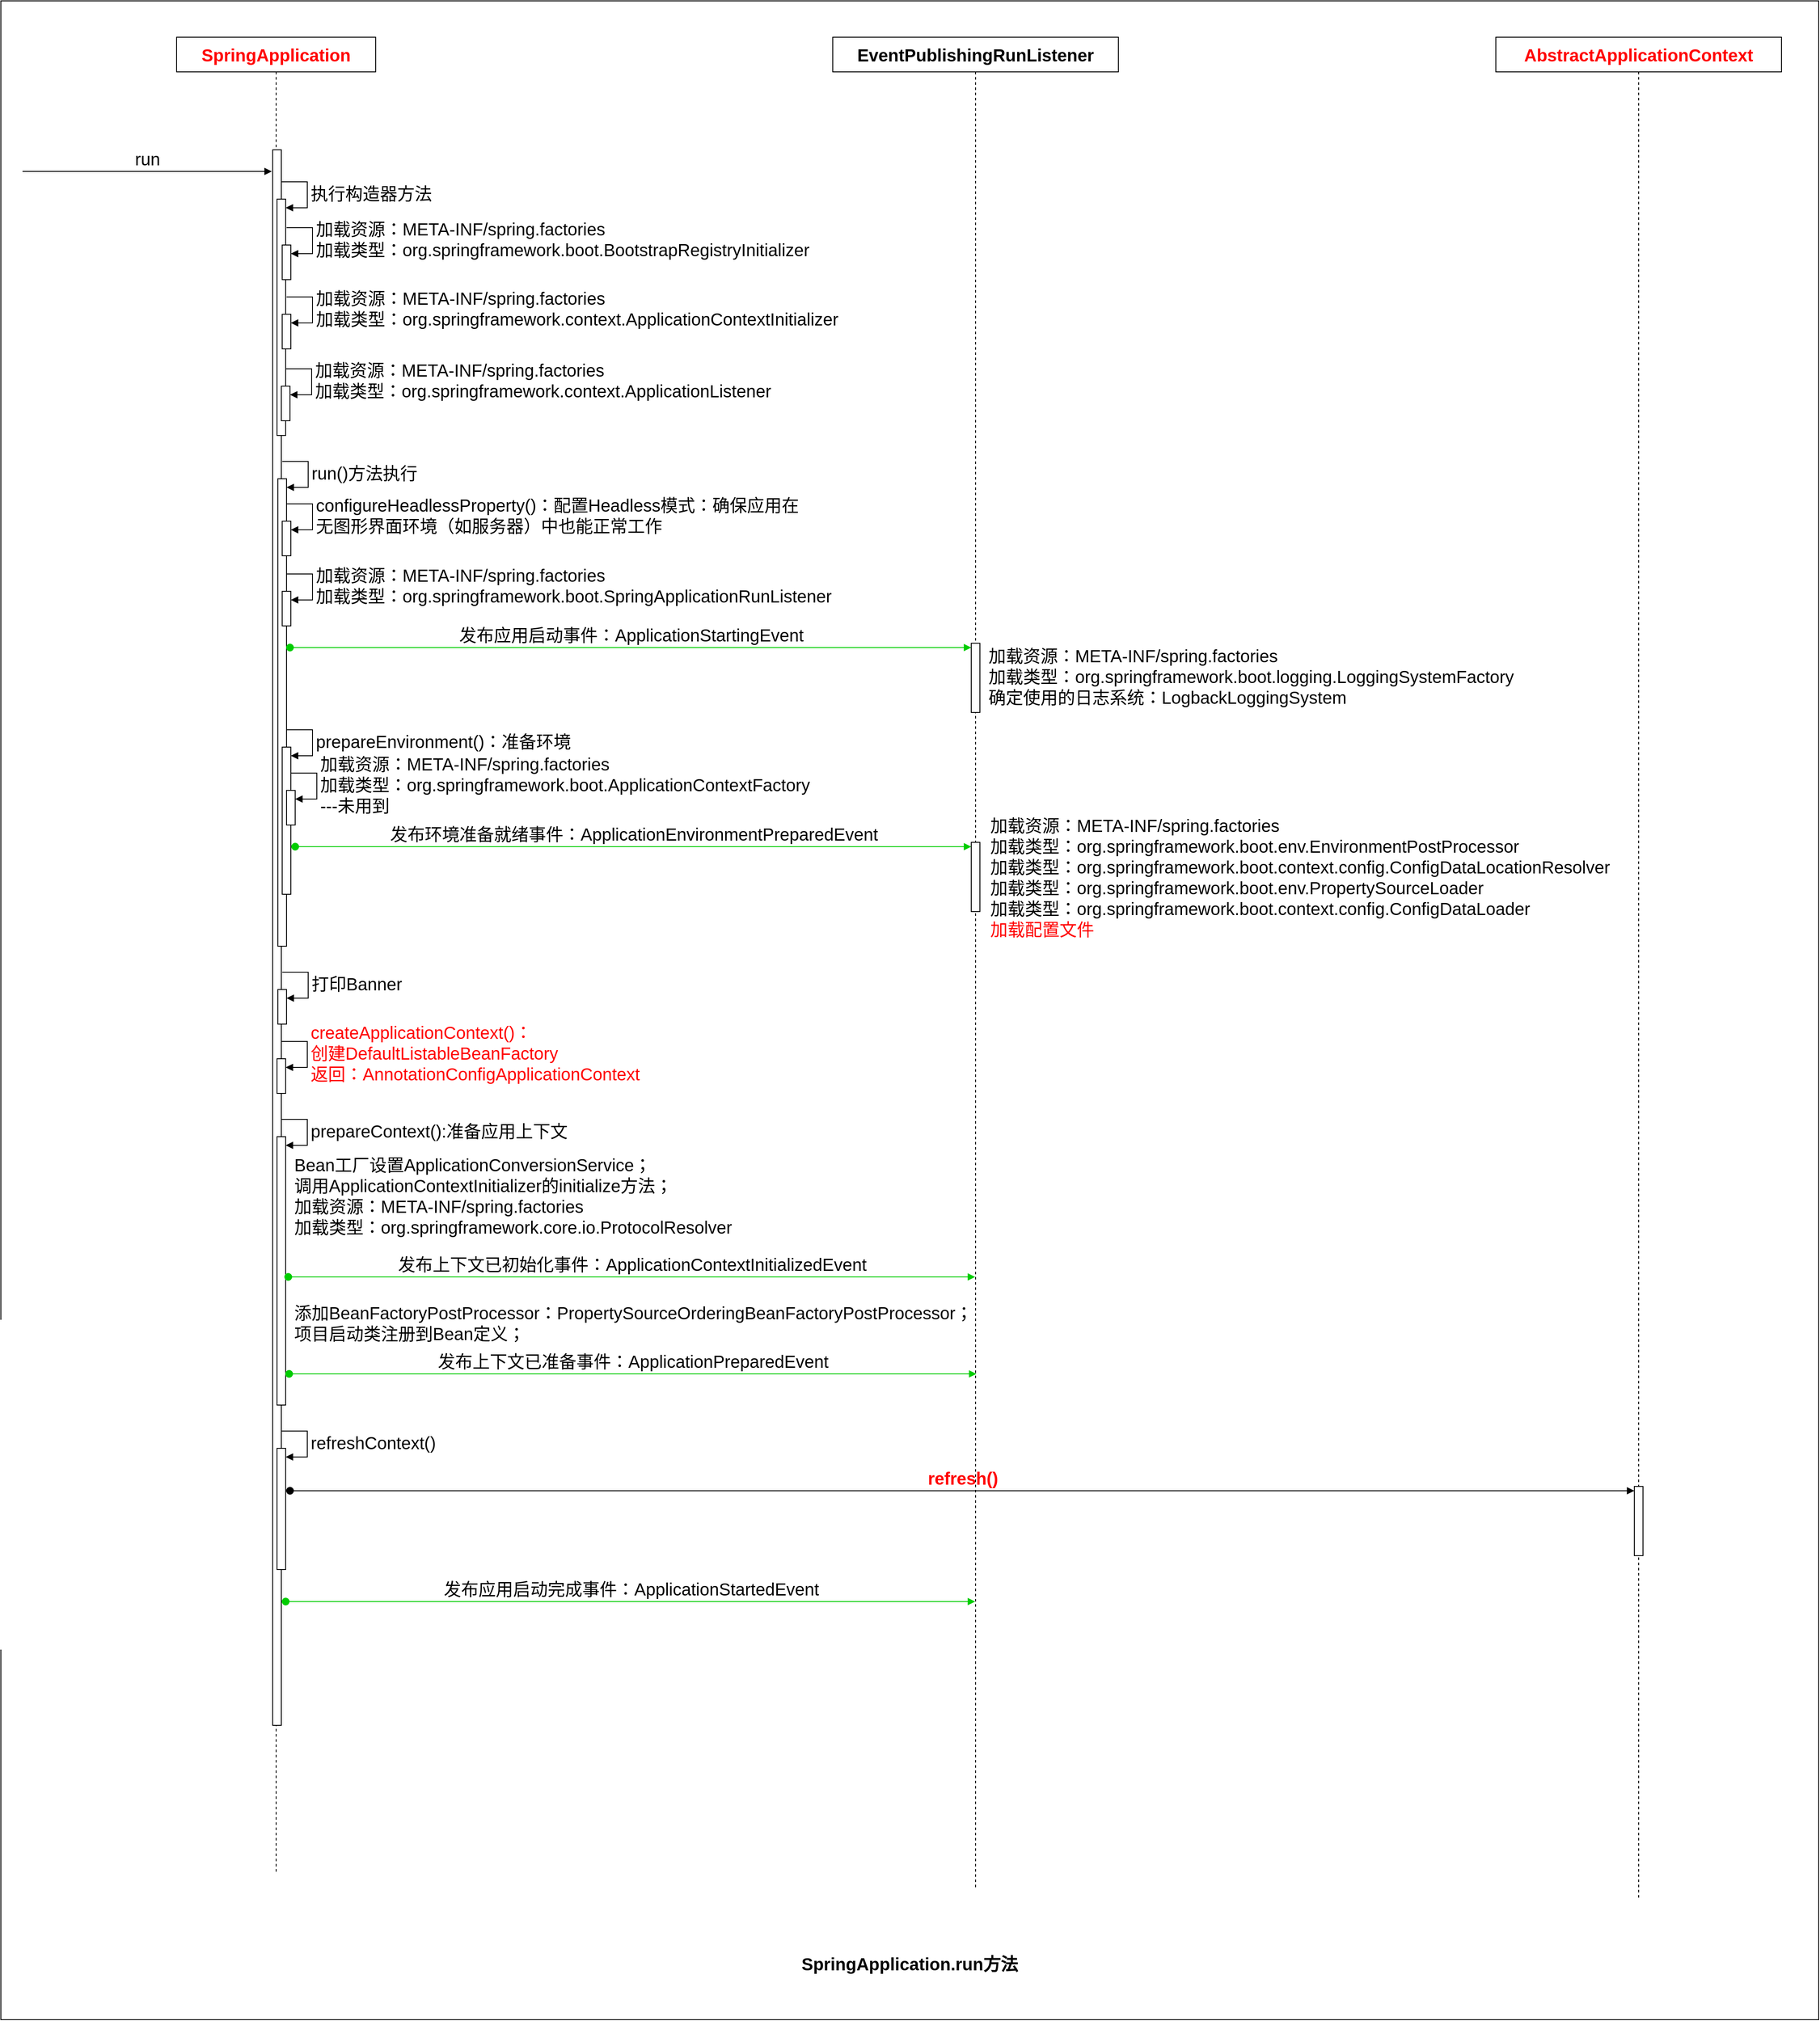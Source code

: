 <mxfile version="28.2.5">
  <diagram name="第 1 页" id="A2wYnKDMZFF023bxGnZ8">
    <mxGraphModel dx="1783" dy="985" grid="1" gridSize="10" guides="1" tooltips="1" connect="1" arrows="1" fold="1" page="1" pageScale="1" pageWidth="827" pageHeight="1169" background="none" math="0" shadow="0">
      <root>
        <mxCell id="0" />
        <mxCell id="1" parent="0" />
        <mxCell id="-QrxRBGIXTvyxB3OS5xk-55" value="" style="rounded=0;whiteSpace=wrap;html=1;" parent="1" vertex="1">
          <mxGeometry x="10" y="168" width="2100" height="2332" as="geometry" />
        </mxCell>
        <mxCell id="-QrxRBGIXTvyxB3OS5xk-1" value="SpringApplication" style="shape=umlLifeline;whiteSpace=wrap;html=1;container=1;dropTarget=0;collapsible=0;recursiveResize=0;outlineConnect=0;portConstraint=eastwest;newEdgeStyle={&quot;curved&quot;:0,&quot;rounded&quot;:0};fontSize=20;fontStyle=1;points=[[0,0,0,0,5],[0,1,0,0,-5],[1,0,0,0,5],[1,1,0,0,-5]];perimeter=rectanglePerimeter;targetShapes=umlLifeline;participant=label;fontColor=#FF0000;" parent="1" vertex="1">
          <mxGeometry x="213" y="210" width="230" height="2120" as="geometry" />
        </mxCell>
        <mxCell id="-QrxRBGIXTvyxB3OS5xk-2" value="" style="html=1;points=[[0,0,0,0,5],[0,1,0,0,-5],[1,0,0,0,5],[1,1,0,0,-5]];perimeter=orthogonalPerimeter;outlineConnect=0;targetShapes=umlLifeline;portConstraint=eastwest;newEdgeStyle={&quot;curved&quot;:0,&quot;rounded&quot;:0};" parent="-QrxRBGIXTvyxB3OS5xk-1" vertex="1">
          <mxGeometry x="111" y="130" width="10" height="1820" as="geometry" />
        </mxCell>
        <mxCell id="-QrxRBGIXTvyxB3OS5xk-16" value="" style="html=1;points=[[0,0,0,0,5],[0,1,0,0,-5],[1,0,0,0,5],[1,1,0,0,-5]];perimeter=orthogonalPerimeter;outlineConnect=0;targetShapes=umlLifeline;portConstraint=eastwest;newEdgeStyle={&quot;curved&quot;:0,&quot;rounded&quot;:0};" parent="-QrxRBGIXTvyxB3OS5xk-1" vertex="1">
          <mxGeometry x="116" y="187" width="10" height="273" as="geometry" />
        </mxCell>
        <mxCell id="-QrxRBGIXTvyxB3OS5xk-17" value="执行构造器方法" style="html=1;align=left;spacingLeft=2;endArrow=block;rounded=0;edgeStyle=orthogonalEdgeStyle;curved=0;rounded=0;fontSize=20;" parent="-QrxRBGIXTvyxB3OS5xk-1" target="-QrxRBGIXTvyxB3OS5xk-16" edge="1">
          <mxGeometry relative="1" as="geometry">
            <mxPoint x="121" y="167" as="sourcePoint" />
            <Array as="points">
              <mxPoint x="151" y="197" />
            </Array>
          </mxGeometry>
        </mxCell>
        <mxCell id="A_lMgig04zZX347-qLPO-1" value="" style="html=1;points=[[0,0,0,0,5],[0,1,0,0,-5],[1,0,0,0,5],[1,1,0,0,-5]];perimeter=orthogonalPerimeter;outlineConnect=0;targetShapes=umlLifeline;portConstraint=eastwest;newEdgeStyle={&quot;curved&quot;:0,&quot;rounded&quot;:0};" parent="-QrxRBGIXTvyxB3OS5xk-1" vertex="1">
          <mxGeometry x="122" y="240" width="10" height="40" as="geometry" />
        </mxCell>
        <mxCell id="A_lMgig04zZX347-qLPO-2" value="加载资源：META-INF/spring.factories&lt;div&gt;加载类型：org.springframework.boot.BootstrapRegistryInitializer&lt;/div&gt;" style="html=1;align=left;spacingLeft=2;endArrow=block;rounded=0;edgeStyle=orthogonalEdgeStyle;curved=0;rounded=0;fontSize=20;" parent="-QrxRBGIXTvyxB3OS5xk-1" target="A_lMgig04zZX347-qLPO-1" edge="1">
          <mxGeometry relative="1" as="geometry">
            <mxPoint x="127" y="220" as="sourcePoint" />
            <Array as="points">
              <mxPoint x="157" y="250" />
            </Array>
          </mxGeometry>
        </mxCell>
        <mxCell id="A_lMgig04zZX347-qLPO-3" value="" style="html=1;points=[[0,0,0,0,5],[0,1,0,0,-5],[1,0,0,0,5],[1,1,0,0,-5]];perimeter=orthogonalPerimeter;outlineConnect=0;targetShapes=umlLifeline;portConstraint=eastwest;newEdgeStyle={&quot;curved&quot;:0,&quot;rounded&quot;:0};" parent="-QrxRBGIXTvyxB3OS5xk-1" vertex="1">
          <mxGeometry x="122" y="320" width="10" height="40" as="geometry" />
        </mxCell>
        <mxCell id="A_lMgig04zZX347-qLPO-4" value="&lt;div&gt;加载资源：META-INF/spring.factories&lt;/div&gt;&lt;div&gt;加载类型：org.springframework.context.ApplicationContextInitializer&lt;/div&gt;" style="html=1;align=left;spacingLeft=2;endArrow=block;rounded=0;edgeStyle=orthogonalEdgeStyle;curved=0;rounded=0;fontSize=20;" parent="-QrxRBGIXTvyxB3OS5xk-1" target="A_lMgig04zZX347-qLPO-3" edge="1">
          <mxGeometry relative="1" as="geometry">
            <mxPoint x="127" y="300" as="sourcePoint" />
            <Array as="points">
              <mxPoint x="157" y="330" />
            </Array>
          </mxGeometry>
        </mxCell>
        <mxCell id="m-SrFzIWjWcpo6os5ry7-2" value="" style="html=1;points=[[0,0,0,0,5],[0,1,0,0,-5],[1,0,0,0,5],[1,1,0,0,-5]];perimeter=orthogonalPerimeter;outlineConnect=0;targetShapes=umlLifeline;portConstraint=eastwest;newEdgeStyle={&quot;curved&quot;:0,&quot;rounded&quot;:0};" parent="-QrxRBGIXTvyxB3OS5xk-1" vertex="1">
          <mxGeometry x="121" y="403" width="10" height="40" as="geometry" />
        </mxCell>
        <mxCell id="m-SrFzIWjWcpo6os5ry7-3" value="加载资源：META-INF/spring.factories&lt;div&gt;加载类型：org.springframework.context.ApplicationListener&lt;/div&gt;" style="html=1;align=left;spacingLeft=2;endArrow=block;rounded=0;edgeStyle=orthogonalEdgeStyle;curved=0;rounded=0;fontSize=20;" parent="-QrxRBGIXTvyxB3OS5xk-1" target="m-SrFzIWjWcpo6os5ry7-2" edge="1">
          <mxGeometry relative="1" as="geometry">
            <mxPoint x="126" y="383" as="sourcePoint" />
            <Array as="points">
              <mxPoint x="156" y="413" />
            </Array>
          </mxGeometry>
        </mxCell>
        <mxCell id="m-SrFzIWjWcpo6os5ry7-4" value="" style="html=1;points=[[0,0,0,0,5],[0,1,0,0,-5],[1,0,0,0,5],[1,1,0,0,-5]];perimeter=orthogonalPerimeter;outlineConnect=0;targetShapes=umlLifeline;portConstraint=eastwest;newEdgeStyle={&quot;curved&quot;:0,&quot;rounded&quot;:0};" parent="-QrxRBGIXTvyxB3OS5xk-1" vertex="1">
          <mxGeometry x="117" y="510" width="10" height="540" as="geometry" />
        </mxCell>
        <mxCell id="m-SrFzIWjWcpo6os5ry7-5" value="run()方法执行" style="html=1;align=left;spacingLeft=2;endArrow=block;rounded=0;edgeStyle=orthogonalEdgeStyle;curved=0;rounded=0;fontSize=20;" parent="-QrxRBGIXTvyxB3OS5xk-1" target="m-SrFzIWjWcpo6os5ry7-4" edge="1">
          <mxGeometry relative="1" as="geometry">
            <mxPoint x="122" y="490" as="sourcePoint" />
            <Array as="points">
              <mxPoint x="152" y="520" />
            </Array>
          </mxGeometry>
        </mxCell>
        <mxCell id="m-SrFzIWjWcpo6os5ry7-8" value="" style="html=1;points=[[0,0,0,0,5],[0,1,0,0,-5],[1,0,0,0,5],[1,1,0,0,-5]];perimeter=orthogonalPerimeter;outlineConnect=0;targetShapes=umlLifeline;portConstraint=eastwest;newEdgeStyle={&quot;curved&quot;:0,&quot;rounded&quot;:0};" parent="-QrxRBGIXTvyxB3OS5xk-1" vertex="1">
          <mxGeometry x="122" y="559" width="10" height="40" as="geometry" />
        </mxCell>
        <mxCell id="m-SrFzIWjWcpo6os5ry7-9" value="configureHeadlessProperty()：配置Headless模式：确保应用在&lt;div&gt;无图形界面环境（如服务器）中也能正常工作&lt;/div&gt;" style="html=1;align=left;spacingLeft=2;endArrow=block;rounded=0;edgeStyle=orthogonalEdgeStyle;curved=0;rounded=0;fontSize=20;" parent="-QrxRBGIXTvyxB3OS5xk-1" target="m-SrFzIWjWcpo6os5ry7-8" edge="1">
          <mxGeometry relative="1" as="geometry">
            <mxPoint x="127" y="539" as="sourcePoint" />
            <Array as="points">
              <mxPoint x="157" y="569" />
            </Array>
          </mxGeometry>
        </mxCell>
        <mxCell id="MXJS1vc6aWy4tjezfeGe-1" value="" style="html=1;points=[[0,0,0,0,5],[0,1,0,0,-5],[1,0,0,0,5],[1,1,0,0,-5]];perimeter=orthogonalPerimeter;outlineConnect=0;targetShapes=umlLifeline;portConstraint=eastwest;newEdgeStyle={&quot;curved&quot;:0,&quot;rounded&quot;:0};" parent="-QrxRBGIXTvyxB3OS5xk-1" vertex="1">
          <mxGeometry x="122" y="640" width="10" height="40" as="geometry" />
        </mxCell>
        <mxCell id="MXJS1vc6aWy4tjezfeGe-2" value="加载资源：META-INF/spring.factories&lt;div&gt;加载类型：org.springframework.boot.SpringApplicationRunListener&lt;/div&gt;" style="html=1;align=left;spacingLeft=2;endArrow=block;rounded=0;edgeStyle=orthogonalEdgeStyle;curved=0;rounded=0;fontSize=20;" parent="-QrxRBGIXTvyxB3OS5xk-1" target="MXJS1vc6aWy4tjezfeGe-1" edge="1">
          <mxGeometry relative="1" as="geometry">
            <mxPoint x="127" y="620" as="sourcePoint" />
            <Array as="points">
              <mxPoint x="157" y="650" />
            </Array>
          </mxGeometry>
        </mxCell>
        <mxCell id="MXJS1vc6aWy4tjezfeGe-4" value="发布应用启动事件：ApplicationStartingEvent" style="html=1;verticalAlign=bottom;startArrow=oval;endArrow=block;startSize=8;curved=0;rounded=0;entryX=0;entryY=0;entryDx=0;entryDy=5;fontSize=20;strokeColor=#00CC00;" parent="-QrxRBGIXTvyxB3OS5xk-1" target="MXJS1vc6aWy4tjezfeGe-3" edge="1">
          <mxGeometry relative="1" as="geometry">
            <mxPoint x="131" y="705" as="sourcePoint" />
          </mxGeometry>
        </mxCell>
        <mxCell id="sT0C0HFc28g8CPJ5HvF9-3" value="" style="html=1;points=[[0,0,0,0,5],[0,1,0,0,-5],[1,0,0,0,5],[1,1,0,0,-5]];perimeter=orthogonalPerimeter;outlineConnect=0;targetShapes=umlLifeline;portConstraint=eastwest;newEdgeStyle={&quot;curved&quot;:0,&quot;rounded&quot;:0};" parent="-QrxRBGIXTvyxB3OS5xk-1" vertex="1">
          <mxGeometry x="122" y="820" width="10" height="170" as="geometry" />
        </mxCell>
        <mxCell id="sT0C0HFc28g8CPJ5HvF9-4" value="prepareEnvironment()：准备环境" style="html=1;align=left;spacingLeft=2;endArrow=block;rounded=0;edgeStyle=orthogonalEdgeStyle;curved=0;rounded=0;fontSize=20;" parent="-QrxRBGIXTvyxB3OS5xk-1" target="sT0C0HFc28g8CPJ5HvF9-3" edge="1">
          <mxGeometry relative="1" as="geometry">
            <mxPoint x="127" y="800" as="sourcePoint" />
            <Array as="points">
              <mxPoint x="157" y="830" />
            </Array>
          </mxGeometry>
        </mxCell>
        <mxCell id="sT0C0HFc28g8CPJ5HvF9-7" value="" style="html=1;points=[[0,0,0,0,5],[0,1,0,0,-5],[1,0,0,0,5],[1,1,0,0,-5]];perimeter=orthogonalPerimeter;outlineConnect=0;targetShapes=umlLifeline;portConstraint=eastwest;newEdgeStyle={&quot;curved&quot;:0,&quot;rounded&quot;:0};" parent="-QrxRBGIXTvyxB3OS5xk-1" vertex="1">
          <mxGeometry x="127" y="870" width="10" height="40" as="geometry" />
        </mxCell>
        <mxCell id="sT0C0HFc28g8CPJ5HvF9-8" value="加载资源：META-INF/spring.factories&lt;div&gt;加载类型：org.springframework.boot.ApplicationContextFactory&lt;/div&gt;&lt;div&gt;---未用到&lt;/div&gt;" style="html=1;align=left;spacingLeft=2;endArrow=block;rounded=0;edgeStyle=orthogonalEdgeStyle;curved=0;rounded=0;fontSize=20;" parent="-QrxRBGIXTvyxB3OS5xk-1" target="sT0C0HFc28g8CPJ5HvF9-7" edge="1">
          <mxGeometry relative="1" as="geometry">
            <mxPoint x="132" y="850" as="sourcePoint" />
            <Array as="points">
              <mxPoint x="162" y="880" />
            </Array>
          </mxGeometry>
        </mxCell>
        <mxCell id="4_eBpyDCCzqvXuNyVG6e-2" value="发布环境准备就绪事件：ApplicationEnvironmentPreparedEvent" style="html=1;verticalAlign=bottom;startArrow=oval;endArrow=block;startSize=8;curved=0;rounded=0;entryX=0;entryY=0;entryDx=0;entryDy=5;fontSize=20;fontColor=#000000;strokeColor=#00CC00;" parent="-QrxRBGIXTvyxB3OS5xk-1" target="4_eBpyDCCzqvXuNyVG6e-1" edge="1">
          <mxGeometry relative="1" as="geometry">
            <mxPoint x="137" y="935" as="sourcePoint" />
          </mxGeometry>
        </mxCell>
        <mxCell id="60hVxblD6QE0JyqVjlSO-1" value="" style="html=1;points=[[0,0,0,0,5],[0,1,0,0,-5],[1,0,0,0,5],[1,1,0,0,-5]];perimeter=orthogonalPerimeter;outlineConnect=0;targetShapes=umlLifeline;portConstraint=eastwest;newEdgeStyle={&quot;curved&quot;:0,&quot;rounded&quot;:0};" parent="-QrxRBGIXTvyxB3OS5xk-1" vertex="1">
          <mxGeometry x="117" y="1100" width="10" height="40" as="geometry" />
        </mxCell>
        <mxCell id="60hVxblD6QE0JyqVjlSO-2" value="打印Banner" style="html=1;align=left;spacingLeft=2;endArrow=block;rounded=0;edgeStyle=orthogonalEdgeStyle;curved=0;rounded=0;fontSize=20;" parent="-QrxRBGIXTvyxB3OS5xk-1" target="60hVxblD6QE0JyqVjlSO-1" edge="1">
          <mxGeometry relative="1" as="geometry">
            <mxPoint x="122" y="1080" as="sourcePoint" />
            <Array as="points">
              <mxPoint x="152" y="1110" />
            </Array>
          </mxGeometry>
        </mxCell>
        <mxCell id="lD74k1l0JDU-dRTLkBME-1" value="" style="html=1;points=[[0,0,0,0,5],[0,1,0,0,-5],[1,0,0,0,5],[1,1,0,0,-5]];perimeter=orthogonalPerimeter;outlineConnect=0;targetShapes=umlLifeline;portConstraint=eastwest;newEdgeStyle={&quot;curved&quot;:0,&quot;rounded&quot;:0};" parent="-QrxRBGIXTvyxB3OS5xk-1" vertex="1">
          <mxGeometry x="116" y="1180" width="10" height="40" as="geometry" />
        </mxCell>
        <mxCell id="lD74k1l0JDU-dRTLkBME-2" value="createApplicationContext()：&lt;div&gt;创建DefaultListableBeanFactory&lt;br&gt;&lt;div&gt;返回：AnnotationConfigApplicationContext&lt;/div&gt;&lt;/div&gt;" style="html=1;align=left;spacingLeft=2;endArrow=block;rounded=0;edgeStyle=orthogonalEdgeStyle;curved=0;rounded=0;fontSize=20;fontColor=#FF0000;" parent="-QrxRBGIXTvyxB3OS5xk-1" target="lD74k1l0JDU-dRTLkBME-1" edge="1">
          <mxGeometry relative="1" as="geometry">
            <mxPoint x="121" y="1160" as="sourcePoint" />
            <Array as="points">
              <mxPoint x="151" y="1190" />
            </Array>
          </mxGeometry>
        </mxCell>
        <mxCell id="1n3uhFVZ7D2CqTytXlz4-1" value="" style="html=1;points=[[0,0,0,0,5],[0,1,0,0,-5],[1,0,0,0,5],[1,1,0,0,-5]];perimeter=orthogonalPerimeter;outlineConnect=0;targetShapes=umlLifeline;portConstraint=eastwest;newEdgeStyle={&quot;curved&quot;:0,&quot;rounded&quot;:0};" parent="-QrxRBGIXTvyxB3OS5xk-1" vertex="1">
          <mxGeometry x="116" y="1270" width="10" height="310" as="geometry" />
        </mxCell>
        <mxCell id="1n3uhFVZ7D2CqTytXlz4-2" value="prepareContext():准备应用上下文" style="html=1;align=left;spacingLeft=2;endArrow=block;rounded=0;edgeStyle=orthogonalEdgeStyle;curved=0;rounded=0;fontSize=20;" parent="-QrxRBGIXTvyxB3OS5xk-1" target="1n3uhFVZ7D2CqTytXlz4-1" edge="1">
          <mxGeometry relative="1" as="geometry">
            <mxPoint x="121" y="1250" as="sourcePoint" />
            <Array as="points">
              <mxPoint x="151" y="1280" />
            </Array>
          </mxGeometry>
        </mxCell>
        <mxCell id="mUYwK8JGR3BNWhhx3xwo-9" value="" style="html=1;points=[[0,0,0,0,5],[0,1,0,0,-5],[1,0,0,0,5],[1,1,0,0,-5]];perimeter=orthogonalPerimeter;outlineConnect=0;targetShapes=umlLifeline;portConstraint=eastwest;newEdgeStyle={&quot;curved&quot;:0,&quot;rounded&quot;:0};" vertex="1" parent="-QrxRBGIXTvyxB3OS5xk-1">
          <mxGeometry x="116" y="1630" width="10" height="140" as="geometry" />
        </mxCell>
        <mxCell id="mUYwK8JGR3BNWhhx3xwo-10" value="refreshContext()" style="html=1;align=left;spacingLeft=2;endArrow=block;rounded=0;edgeStyle=orthogonalEdgeStyle;curved=0;rounded=0;fontSize=20;fontStyle=0" edge="1" target="mUYwK8JGR3BNWhhx3xwo-9" parent="-QrxRBGIXTvyxB3OS5xk-1">
          <mxGeometry relative="1" as="geometry">
            <mxPoint x="121" y="1610" as="sourcePoint" />
            <Array as="points">
              <mxPoint x="151" y="1640" />
            </Array>
          </mxGeometry>
        </mxCell>
        <mxCell id="mUYwK8JGR3BNWhhx3xwo-14" value="refresh()" style="html=1;verticalAlign=bottom;startArrow=oval;endArrow=block;startSize=8;curved=0;rounded=0;entryX=0;entryY=0;entryDx=0;entryDy=5;fontSize=20;fontStyle=1;fontColor=#FF0000;" edge="1" target="mUYwK8JGR3BNWhhx3xwo-13" parent="-QrxRBGIXTvyxB3OS5xk-1">
          <mxGeometry relative="1" as="geometry">
            <mxPoint x="131" y="1679" as="sourcePoint" />
          </mxGeometry>
        </mxCell>
        <mxCell id="-QrxRBGIXTvyxB3OS5xk-18" value="EventPublishingRunListener" style="shape=umlLifeline;perimeter=lifelinePerimeter;whiteSpace=wrap;html=1;container=1;dropTarget=0;collapsible=0;recursiveResize=0;outlineConnect=0;portConstraint=eastwest;newEdgeStyle={&quot;curved&quot;:0,&quot;rounded&quot;:0};fontSize=20;fontStyle=1" parent="1" vertex="1">
          <mxGeometry x="971" y="210" width="330" height="2140" as="geometry" />
        </mxCell>
        <mxCell id="MXJS1vc6aWy4tjezfeGe-3" value="" style="html=1;points=[[0,0,0,0,5],[0,1,0,0,-5],[1,0,0,0,5],[1,1,0,0,-5]];perimeter=orthogonalPerimeter;outlineConnect=0;targetShapes=umlLifeline;portConstraint=eastwest;newEdgeStyle={&quot;curved&quot;:0,&quot;rounded&quot;:0};" parent="-QrxRBGIXTvyxB3OS5xk-18" vertex="1">
          <mxGeometry x="160" y="700" width="10" height="80" as="geometry" />
        </mxCell>
        <mxCell id="4_eBpyDCCzqvXuNyVG6e-1" value="" style="html=1;points=[[0,0,0,0,5],[0,1,0,0,-5],[1,0,0,0,5],[1,1,0,0,-5]];perimeter=orthogonalPerimeter;outlineConnect=0;targetShapes=umlLifeline;portConstraint=eastwest;newEdgeStyle={&quot;curved&quot;:0,&quot;rounded&quot;:0};" parent="-QrxRBGIXTvyxB3OS5xk-18" vertex="1">
          <mxGeometry x="160" y="930" width="10" height="80" as="geometry" />
        </mxCell>
        <mxCell id="-QrxRBGIXTvyxB3OS5xk-56" value="run" style="html=1;verticalAlign=bottom;endArrow=block;curved=0;rounded=0;entryX=0;entryY=0;entryDx=0;entryDy=5;fontSize=20;" parent="1" edge="1">
          <mxGeometry relative="1" as="geometry">
            <mxPoint x="35" y="365" as="sourcePoint" />
            <mxPoint x="323" y="365" as="targetPoint" />
          </mxGeometry>
        </mxCell>
        <mxCell id="-QrxRBGIXTvyxB3OS5xk-58" value="SpringApplication.run方法" style="text;html=1;whiteSpace=wrap;strokeColor=none;fillColor=none;align=center;verticalAlign=middle;rounded=0;fontSize=20;fontStyle=1" parent="1" vertex="1">
          <mxGeometry x="855" y="2420" width="410" height="30" as="geometry" />
        </mxCell>
        <mxCell id="2jkTHWjFfz8fGy_T3Wvq-2" value="加载资源：META-INF/spring.factories&lt;div&gt;加载类型：org.springframework.boot.logging.LoggingSystemFactory&lt;/div&gt;&lt;div&gt;确定使用的日志系统：LogbackLoggingSystem&lt;/div&gt;" style="text;html=1;align=left;verticalAlign=middle;whiteSpace=wrap;rounded=0;fontSize=20;" parent="1" vertex="1">
          <mxGeometry x="1149" y="910" width="670" height="75" as="geometry" />
        </mxCell>
        <mxCell id="4_eBpyDCCzqvXuNyVG6e-5" value="加载资源：META-INF/spring.factories&lt;div&gt;加载类型：org.springframework.boot.env.EnvironmentPostProcessor&lt;/div&gt;&lt;div&gt;加载类型：org.springframework.boot.context.config.ConfigDataLocationResolver&lt;/div&gt;&lt;div&gt;加载类型：org.springframework.boot.env.PropertySourceLoader&lt;/div&gt;&lt;div&gt;加载类型：org.springframework.boot.context.config.ConfigDataLoader&lt;/div&gt;&lt;div&gt;&lt;font style=&quot;color: rgb(255, 0, 0);&quot;&gt;加载配置文件&lt;/font&gt;&lt;/div&gt;" style="text;html=1;align=left;verticalAlign=middle;whiteSpace=wrap;rounded=0;fontSize=20;" parent="1" vertex="1">
          <mxGeometry x="1151" y="1100" width="780" height="160" as="geometry" />
        </mxCell>
        <mxCell id="zcul0q8jrWw0tNFS2Kw0-1" value="Bean工厂设置ApplicationConversionService；&lt;div&gt;调用ApplicationContextInitializer的initialize方法；&lt;/div&gt;&lt;div&gt;加载资源：META-INF/spring.factories&lt;div&gt;加载类型：org.springframework.core.io.ProtocolResolver&lt;/div&gt;&lt;/div&gt;" style="text;html=1;align=left;verticalAlign=top;whiteSpace=wrap;rounded=0;fontSize=20;" parent="1" vertex="1">
          <mxGeometry x="347" y="1494" width="640" height="120" as="geometry" />
        </mxCell>
        <mxCell id="mUYwK8JGR3BNWhhx3xwo-1" value="发布上下文已初始化事件：ApplicationContextInitializedEvent" style="html=1;verticalAlign=bottom;startArrow=oval;endArrow=block;startSize=8;curved=0;rounded=0;fontSize=20;fontColor=#000000;strokeColor=#00CC00;" edge="1" parent="1" target="-QrxRBGIXTvyxB3OS5xk-18">
          <mxGeometry relative="1" as="geometry">
            <mxPoint x="342" y="1642" as="sourcePoint" />
            <mxPoint x="992" y="1642" as="targetPoint" />
          </mxGeometry>
        </mxCell>
        <mxCell id="mUYwK8JGR3BNWhhx3xwo-2" value="添加BeanFactoryPostProcessor：PropertySourceOrderingBeanFactoryPostProcessor；&lt;div&gt;项目启动类注册到Bean定义；&lt;/div&gt;" style="text;html=1;align=left;verticalAlign=middle;whiteSpace=wrap;rounded=0;fontSize=20;" vertex="1" parent="1">
          <mxGeometry x="347" y="1660" width="793" height="70" as="geometry" />
        </mxCell>
        <mxCell id="mUYwK8JGR3BNWhhx3xwo-3" value="发布上下文已准备事件：ApplicationPreparedEvent" style="html=1;verticalAlign=bottom;startArrow=oval;endArrow=block;startSize=8;curved=0;rounded=0;fontSize=20;fontColor=#000000;strokeColor=#00CC00;" edge="1" parent="1">
          <mxGeometry relative="1" as="geometry">
            <mxPoint x="343" y="1754" as="sourcePoint" />
            <mxPoint x="1137" y="1754" as="targetPoint" />
          </mxGeometry>
        </mxCell>
        <mxCell id="mUYwK8JGR3BNWhhx3xwo-4" value="AbstractApplicationContext" style="shape=umlLifeline;perimeter=lifelinePerimeter;whiteSpace=wrap;html=1;container=1;dropTarget=0;collapsible=0;recursiveResize=0;outlineConnect=0;portConstraint=eastwest;newEdgeStyle={&quot;curved&quot;:0,&quot;rounded&quot;:0};fontSize=20;fontStyle=1;fontColor=#FF0000;" vertex="1" parent="1">
          <mxGeometry x="1737" y="210" width="330" height="2150" as="geometry" />
        </mxCell>
        <mxCell id="mUYwK8JGR3BNWhhx3xwo-13" value="" style="html=1;points=[[0,0,0,0,5],[0,1,0,0,-5],[1,0,0,0,5],[1,1,0,0,-5]];perimeter=orthogonalPerimeter;outlineConnect=0;targetShapes=umlLifeline;portConstraint=eastwest;newEdgeStyle={&quot;curved&quot;:0,&quot;rounded&quot;:0};" vertex="1" parent="mUYwK8JGR3BNWhhx3xwo-4">
          <mxGeometry x="160" y="1674" width="10" height="80" as="geometry" />
        </mxCell>
        <mxCell id="mUYwK8JGR3BNWhhx3xwo-16" value="发布应用启动完成事件：ApplicationStartedEvent" style="html=1;verticalAlign=bottom;startArrow=oval;endArrow=block;startSize=8;curved=0;rounded=0;fontSize=20;fontColor=#000000;strokeColor=#00CC00;" edge="1" parent="1" target="-QrxRBGIXTvyxB3OS5xk-18">
          <mxGeometry relative="1" as="geometry">
            <mxPoint x="339" y="2017" as="sourcePoint" />
            <mxPoint x="1133" y="2017" as="targetPoint" />
          </mxGeometry>
        </mxCell>
      </root>
    </mxGraphModel>
  </diagram>
</mxfile>

